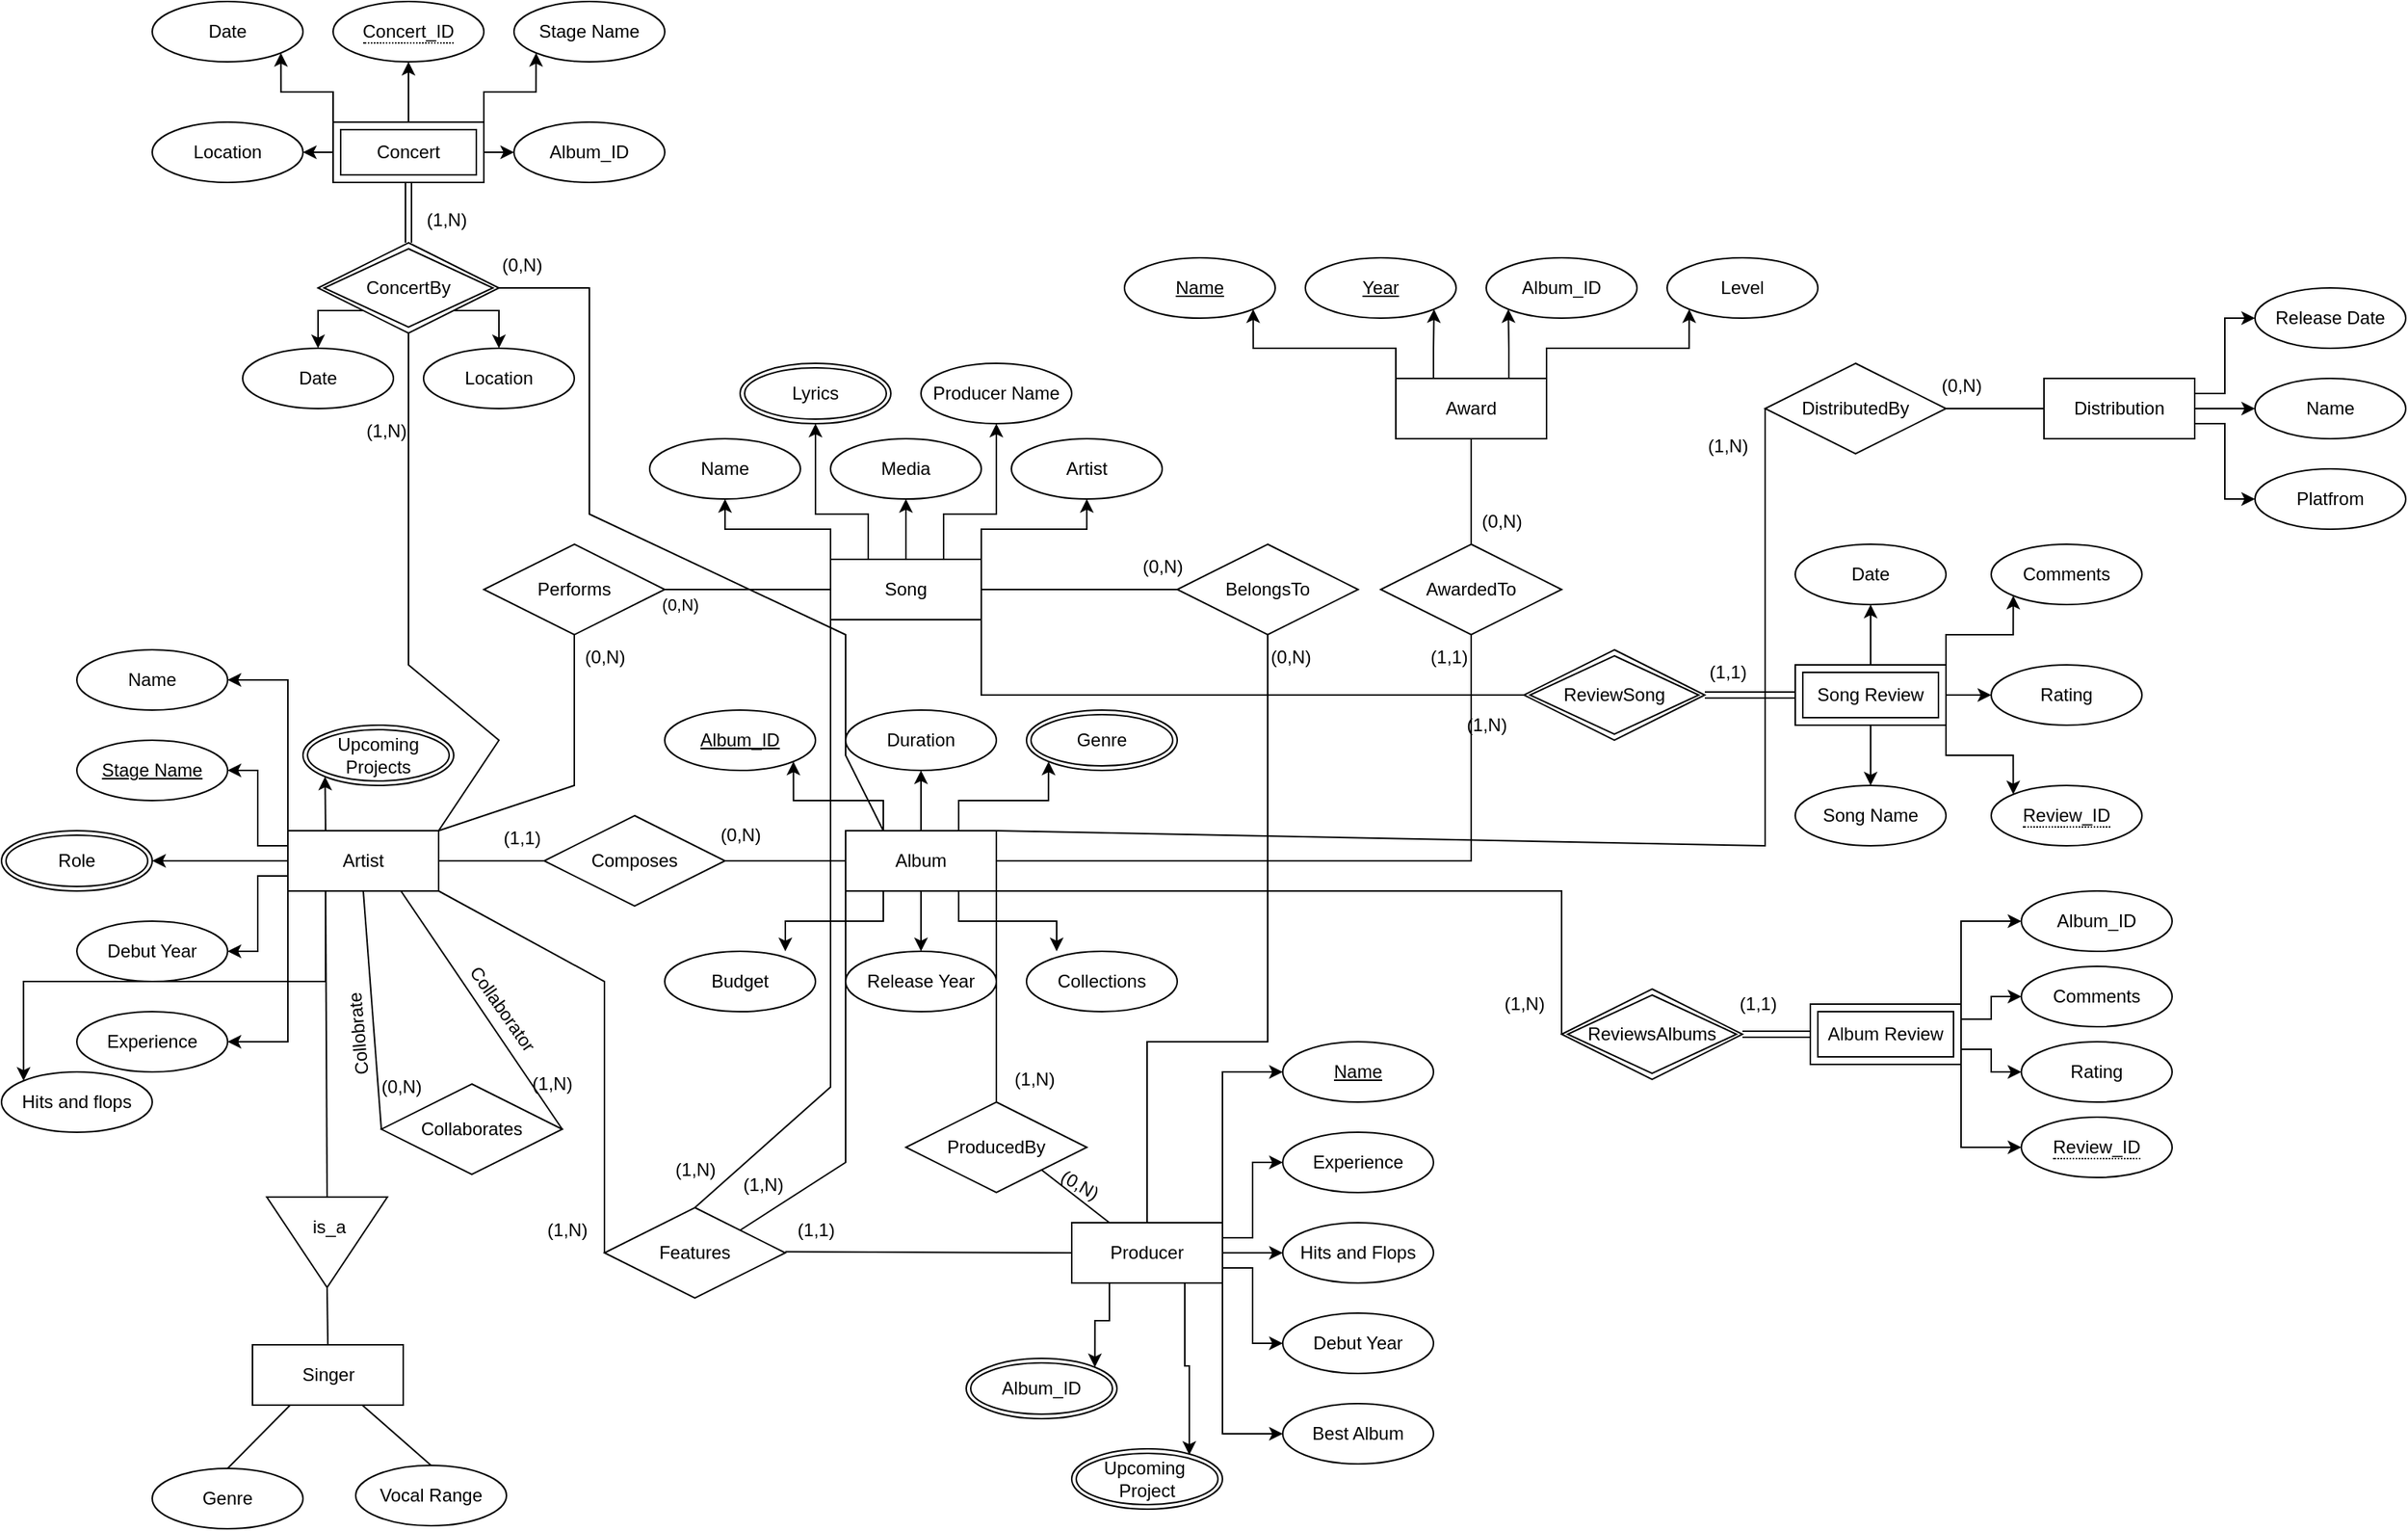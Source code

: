 <mxfile version="24.8.4">
  <diagram name="Page-1" id="gNKLgJ729ShWe-qxN5XY">
    <mxGraphModel dx="2449" dy="1086" grid="0" gridSize="10" guides="1" tooltips="1" connect="1" arrows="1" fold="1" page="0" pageScale="1" pageWidth="850" pageHeight="1100" math="0" shadow="0">
      <root>
        <mxCell id="0" />
        <mxCell id="1" parent="0" />
        <mxCell id="EXmQkmnTeIxn1TlSWP1r-30" value="" style="group" parent="1" vertex="1" connectable="0">
          <mxGeometry x="-320" y="500" width="372" height="348" as="geometry" />
        </mxCell>
        <mxCell id="EXmQkmnTeIxn1TlSWP1r-23" style="edgeStyle=orthogonalEdgeStyle;rounded=0;orthogonalLoop=1;jettySize=auto;html=1;exitX=0;exitY=0;exitDx=0;exitDy=0;entryX=1;entryY=0.5;entryDx=0;entryDy=0;" parent="EXmQkmnTeIxn1TlSWP1r-30" source="EXmQkmnTeIxn1TlSWP1r-2" target="EXmQkmnTeIxn1TlSWP1r-11" edge="1">
          <mxGeometry relative="1" as="geometry" />
        </mxCell>
        <mxCell id="EXmQkmnTeIxn1TlSWP1r-24" style="edgeStyle=orthogonalEdgeStyle;rounded=0;orthogonalLoop=1;jettySize=auto;html=1;exitX=0;exitY=0.25;exitDx=0;exitDy=0;entryX=1;entryY=0.5;entryDx=0;entryDy=0;" parent="EXmQkmnTeIxn1TlSWP1r-30" source="EXmQkmnTeIxn1TlSWP1r-2" target="EXmQkmnTeIxn1TlSWP1r-13" edge="1">
          <mxGeometry relative="1" as="geometry" />
        </mxCell>
        <mxCell id="EXmQkmnTeIxn1TlSWP1r-25" style="edgeStyle=orthogonalEdgeStyle;rounded=0;orthogonalLoop=1;jettySize=auto;html=1;exitX=0;exitY=1;exitDx=0;exitDy=0;entryX=1;entryY=0.5;entryDx=0;entryDy=0;" parent="EXmQkmnTeIxn1TlSWP1r-30" source="EXmQkmnTeIxn1TlSWP1r-2" target="EXmQkmnTeIxn1TlSWP1r-17" edge="1">
          <mxGeometry relative="1" as="geometry" />
        </mxCell>
        <mxCell id="EXmQkmnTeIxn1TlSWP1r-26" style="edgeStyle=orthogonalEdgeStyle;rounded=0;orthogonalLoop=1;jettySize=auto;html=1;exitX=0;exitY=0.75;exitDx=0;exitDy=0;entryX=1;entryY=0.5;entryDx=0;entryDy=0;" parent="EXmQkmnTeIxn1TlSWP1r-30" source="EXmQkmnTeIxn1TlSWP1r-2" target="EXmQkmnTeIxn1TlSWP1r-14" edge="1">
          <mxGeometry relative="1" as="geometry" />
        </mxCell>
        <mxCell id="EXmQkmnTeIxn1TlSWP1r-27" style="edgeStyle=orthogonalEdgeStyle;rounded=0;orthogonalLoop=1;jettySize=auto;html=1;exitX=0;exitY=0.5;exitDx=0;exitDy=0;entryX=1;entryY=0.5;entryDx=0;entryDy=0;" parent="EXmQkmnTeIxn1TlSWP1r-30" source="EXmQkmnTeIxn1TlSWP1r-2" target="EXmQkmnTeIxn1TlSWP1r-16" edge="1">
          <mxGeometry relative="1" as="geometry" />
        </mxCell>
        <mxCell id="EXmQkmnTeIxn1TlSWP1r-28" style="edgeStyle=orthogonalEdgeStyle;rounded=0;orthogonalLoop=1;jettySize=auto;html=1;exitX=0.25;exitY=0;exitDx=0;exitDy=0;entryX=0;entryY=1;entryDx=0;entryDy=0;" parent="EXmQkmnTeIxn1TlSWP1r-30" source="EXmQkmnTeIxn1TlSWP1r-2" target="EXmQkmnTeIxn1TlSWP1r-18" edge="1">
          <mxGeometry relative="1" as="geometry" />
        </mxCell>
        <mxCell id="EXmQkmnTeIxn1TlSWP1r-2" value="Artist" style="whiteSpace=wrap;html=1;align=center;" parent="EXmQkmnTeIxn1TlSWP1r-30" vertex="1">
          <mxGeometry x="190" y="120" width="100" height="40" as="geometry" />
        </mxCell>
        <mxCell id="EXmQkmnTeIxn1TlSWP1r-11" value="Name" style="ellipse;whiteSpace=wrap;html=1;align=center;" parent="EXmQkmnTeIxn1TlSWP1r-30" vertex="1">
          <mxGeometry x="50" width="100" height="40" as="geometry" />
        </mxCell>
        <mxCell id="EXmQkmnTeIxn1TlSWP1r-13" value="Stage Name" style="ellipse;whiteSpace=wrap;html=1;align=center;fontStyle=4;" parent="EXmQkmnTeIxn1TlSWP1r-30" vertex="1">
          <mxGeometry x="50" y="60" width="100" height="40" as="geometry" />
        </mxCell>
        <mxCell id="EXmQkmnTeIxn1TlSWP1r-14" value="Debut Year" style="ellipse;whiteSpace=wrap;html=1;align=center;" parent="EXmQkmnTeIxn1TlSWP1r-30" vertex="1">
          <mxGeometry x="50" y="180" width="100" height="40" as="geometry" />
        </mxCell>
        <mxCell id="EXmQkmnTeIxn1TlSWP1r-16" value="Role" style="ellipse;shape=doubleEllipse;margin=3;whiteSpace=wrap;html=1;align=center;" parent="EXmQkmnTeIxn1TlSWP1r-30" vertex="1">
          <mxGeometry y="120" width="100" height="40" as="geometry" />
        </mxCell>
        <mxCell id="EXmQkmnTeIxn1TlSWP1r-17" value="Experience" style="ellipse;whiteSpace=wrap;html=1;align=center;" parent="EXmQkmnTeIxn1TlSWP1r-30" vertex="1">
          <mxGeometry x="50" y="240" width="100" height="40" as="geometry" />
        </mxCell>
        <mxCell id="EXmQkmnTeIxn1TlSWP1r-18" value="Upcoming&lt;div&gt;Projects&lt;/div&gt;" style="ellipse;shape=doubleEllipse;margin=3;whiteSpace=wrap;html=1;align=center;" parent="EXmQkmnTeIxn1TlSWP1r-30" vertex="1">
          <mxGeometry x="200" y="50" width="100" height="40" as="geometry" />
        </mxCell>
        <mxCell id="EXmQkmnTeIxn1TlSWP1r-154" value="Collaborator" style="text;html=1;align=center;verticalAlign=middle;resizable=0;points=[];autosize=1;strokeColor=none;fillColor=none;rotation=55;" parent="EXmQkmnTeIxn1TlSWP1r-30" vertex="1">
          <mxGeometry x="287" y="223" width="90" height="30" as="geometry" />
        </mxCell>
        <mxCell id="EXmQkmnTeIxn1TlSWP1r-156" value="Collobrate" style="text;html=1;align=center;verticalAlign=middle;resizable=0;points=[];autosize=1;strokeColor=none;fillColor=none;rotation=-95;" parent="EXmQkmnTeIxn1TlSWP1r-30" vertex="1">
          <mxGeometry x="197" y="240" width="80" height="30" as="geometry" />
        </mxCell>
        <mxCell id="EXmQkmnTeIxn1TlSWP1r-198" value="(1,1)" style="text;html=1;align=center;verticalAlign=middle;resizable=0;points=[];autosize=1;strokeColor=none;fillColor=none;" parent="EXmQkmnTeIxn1TlSWP1r-30" vertex="1">
          <mxGeometry x="320" y="110" width="50" height="30" as="geometry" />
        </mxCell>
        <mxCell id="EXmQkmnTeIxn1TlSWP1r-217" value="(1,N)" style="text;html=1;align=center;verticalAlign=middle;resizable=0;points=[];autosize=1;strokeColor=none;fillColor=none;" parent="EXmQkmnTeIxn1TlSWP1r-30" vertex="1">
          <mxGeometry x="340" y="273" width="50" height="30" as="geometry" />
        </mxCell>
        <mxCell id="EXmQkmnTeIxn1TlSWP1r-219" value="(0,N)" style="text;html=1;align=center;verticalAlign=middle;resizable=0;points=[];autosize=1;strokeColor=none;fillColor=none;" parent="EXmQkmnTeIxn1TlSWP1r-30" vertex="1">
          <mxGeometry x="240" y="275" width="50" height="30" as="geometry" />
        </mxCell>
        <mxCell id="EXmQkmnTeIxn1TlSWP1r-148" value="Collaborates" style="shape=rhombus;perimeter=rhombusPerimeter;whiteSpace=wrap;html=1;align=center;" parent="EXmQkmnTeIxn1TlSWP1r-30" vertex="1">
          <mxGeometry x="252" y="288" width="120" height="60" as="geometry" />
        </mxCell>
        <mxCell id="EXmQkmnTeIxn1TlSWP1r-152" value="" style="endArrow=none;html=1;rounded=0;exitX=0.75;exitY=1;exitDx=0;exitDy=0;entryX=1;entryY=0.5;entryDx=0;entryDy=0;" parent="EXmQkmnTeIxn1TlSWP1r-30" source="EXmQkmnTeIxn1TlSWP1r-2" target="EXmQkmnTeIxn1TlSWP1r-148" edge="1">
          <mxGeometry relative="1" as="geometry">
            <mxPoint x="670" y="-40" as="sourcePoint" />
            <mxPoint x="830" y="-40" as="targetPoint" />
            <Array as="points" />
          </mxGeometry>
        </mxCell>
        <mxCell id="EXmQkmnTeIxn1TlSWP1r-153" value="" style="endArrow=none;html=1;rounded=0;exitX=0.5;exitY=1;exitDx=0;exitDy=0;entryX=0;entryY=0.5;entryDx=0;entryDy=0;" parent="EXmQkmnTeIxn1TlSWP1r-30" source="EXmQkmnTeIxn1TlSWP1r-2" target="EXmQkmnTeIxn1TlSWP1r-148" edge="1">
          <mxGeometry relative="1" as="geometry">
            <mxPoint x="670" y="-40" as="sourcePoint" />
            <mxPoint x="830" y="-40" as="targetPoint" />
          </mxGeometry>
        </mxCell>
        <mxCell id="EXmQkmnTeIxn1TlSWP1r-48" value="" style="group" parent="1" vertex="1" connectable="0">
          <mxGeometry x="320" y="760" width="310" height="310" as="geometry" />
        </mxCell>
        <mxCell id="EXmQkmnTeIxn1TlSWP1r-41" style="edgeStyle=orthogonalEdgeStyle;rounded=0;orthogonalLoop=1;jettySize=auto;html=1;exitX=1;exitY=0;exitDx=0;exitDy=0;entryX=0;entryY=0.5;entryDx=0;entryDy=0;" parent="EXmQkmnTeIxn1TlSWP1r-48" source="EXmQkmnTeIxn1TlSWP1r-6" target="EXmQkmnTeIxn1TlSWP1r-31" edge="1">
          <mxGeometry relative="1" as="geometry" />
        </mxCell>
        <mxCell id="EXmQkmnTeIxn1TlSWP1r-42" style="edgeStyle=orthogonalEdgeStyle;rounded=0;orthogonalLoop=1;jettySize=auto;html=1;exitX=1;exitY=0.25;exitDx=0;exitDy=0;entryX=0;entryY=0.5;entryDx=0;entryDy=0;" parent="EXmQkmnTeIxn1TlSWP1r-48" source="EXmQkmnTeIxn1TlSWP1r-6" target="EXmQkmnTeIxn1TlSWP1r-38" edge="1">
          <mxGeometry relative="1" as="geometry" />
        </mxCell>
        <mxCell id="EXmQkmnTeIxn1TlSWP1r-43" style="edgeStyle=orthogonalEdgeStyle;rounded=0;orthogonalLoop=1;jettySize=auto;html=1;exitX=1;exitY=0.5;exitDx=0;exitDy=0;entryX=0;entryY=0.5;entryDx=0;entryDy=0;" parent="EXmQkmnTeIxn1TlSWP1r-48" source="EXmQkmnTeIxn1TlSWP1r-6" target="EXmQkmnTeIxn1TlSWP1r-40" edge="1">
          <mxGeometry relative="1" as="geometry" />
        </mxCell>
        <mxCell id="EXmQkmnTeIxn1TlSWP1r-44" style="edgeStyle=orthogonalEdgeStyle;rounded=0;orthogonalLoop=1;jettySize=auto;html=1;exitX=1;exitY=0.75;exitDx=0;exitDy=0;entryX=0;entryY=0.5;entryDx=0;entryDy=0;" parent="EXmQkmnTeIxn1TlSWP1r-48" source="EXmQkmnTeIxn1TlSWP1r-6" target="EXmQkmnTeIxn1TlSWP1r-34" edge="1">
          <mxGeometry relative="1" as="geometry" />
        </mxCell>
        <mxCell id="EXmQkmnTeIxn1TlSWP1r-45" style="edgeStyle=orthogonalEdgeStyle;rounded=0;orthogonalLoop=1;jettySize=auto;html=1;exitX=1;exitY=1;exitDx=0;exitDy=0;entryX=0;entryY=0.5;entryDx=0;entryDy=0;" parent="EXmQkmnTeIxn1TlSWP1r-48" source="EXmQkmnTeIxn1TlSWP1r-6" target="EXmQkmnTeIxn1TlSWP1r-37" edge="1">
          <mxGeometry relative="1" as="geometry" />
        </mxCell>
        <mxCell id="EXmQkmnTeIxn1TlSWP1r-46" style="edgeStyle=orthogonalEdgeStyle;rounded=0;orthogonalLoop=1;jettySize=auto;html=1;exitX=0.25;exitY=1;exitDx=0;exitDy=0;entryX=1;entryY=0;entryDx=0;entryDy=0;" parent="EXmQkmnTeIxn1TlSWP1r-48" source="EXmQkmnTeIxn1TlSWP1r-6" target="EXmQkmnTeIxn1TlSWP1r-33" edge="1">
          <mxGeometry relative="1" as="geometry" />
        </mxCell>
        <mxCell id="EXmQkmnTeIxn1TlSWP1r-6" value="Producer" style="whiteSpace=wrap;html=1;align=center;" parent="EXmQkmnTeIxn1TlSWP1r-48" vertex="1">
          <mxGeometry x="70" y="120" width="100" height="40" as="geometry" />
        </mxCell>
        <mxCell id="EXmQkmnTeIxn1TlSWP1r-31" value="Name" style="ellipse;whiteSpace=wrap;html=1;align=center;fontStyle=4;" parent="EXmQkmnTeIxn1TlSWP1r-48" vertex="1">
          <mxGeometry x="210" width="100" height="40" as="geometry" />
        </mxCell>
        <mxCell id="EXmQkmnTeIxn1TlSWP1r-33" value="Album_ID" style="ellipse;shape=doubleEllipse;margin=3;whiteSpace=wrap;html=1;align=center;" parent="EXmQkmnTeIxn1TlSWP1r-48" vertex="1">
          <mxGeometry y="210" width="100" height="40" as="geometry" />
        </mxCell>
        <mxCell id="EXmQkmnTeIxn1TlSWP1r-34" value="Debut Year" style="ellipse;whiteSpace=wrap;html=1;align=center;" parent="EXmQkmnTeIxn1TlSWP1r-48" vertex="1">
          <mxGeometry x="210" y="180" width="100" height="40" as="geometry" />
        </mxCell>
        <mxCell id="EXmQkmnTeIxn1TlSWP1r-35" value="Upcoming&amp;nbsp;&lt;div&gt;Project&lt;/div&gt;" style="ellipse;shape=doubleEllipse;margin=3;whiteSpace=wrap;html=1;align=center;" parent="EXmQkmnTeIxn1TlSWP1r-48" vertex="1">
          <mxGeometry x="70" y="270" width="100" height="40" as="geometry" />
        </mxCell>
        <mxCell id="EXmQkmnTeIxn1TlSWP1r-37" value="Best Album" style="ellipse;whiteSpace=wrap;html=1;align=center;" parent="EXmQkmnTeIxn1TlSWP1r-48" vertex="1">
          <mxGeometry x="210" y="240" width="100" height="40" as="geometry" />
        </mxCell>
        <mxCell id="EXmQkmnTeIxn1TlSWP1r-38" value="Experience" style="ellipse;whiteSpace=wrap;html=1;align=center;" parent="EXmQkmnTeIxn1TlSWP1r-48" vertex="1">
          <mxGeometry x="210" y="60" width="100" height="40" as="geometry" />
        </mxCell>
        <mxCell id="EXmQkmnTeIxn1TlSWP1r-40" value="Hits and Flops" style="ellipse;whiteSpace=wrap;html=1;align=center;" parent="EXmQkmnTeIxn1TlSWP1r-48" vertex="1">
          <mxGeometry x="210" y="120" width="100" height="40" as="geometry" />
        </mxCell>
        <mxCell id="EXmQkmnTeIxn1TlSWP1r-47" style="edgeStyle=orthogonalEdgeStyle;rounded=0;orthogonalLoop=1;jettySize=auto;html=1;exitX=0.75;exitY=1;exitDx=0;exitDy=0;entryX=0.78;entryY=0.1;entryDx=0;entryDy=0;entryPerimeter=0;" parent="EXmQkmnTeIxn1TlSWP1r-48" source="EXmQkmnTeIxn1TlSWP1r-6" target="EXmQkmnTeIxn1TlSWP1r-35" edge="1">
          <mxGeometry relative="1" as="geometry" />
        </mxCell>
        <mxCell id="EXmQkmnTeIxn1TlSWP1r-144" value="ProducedBy" style="shape=rhombus;perimeter=rhombusPerimeter;whiteSpace=wrap;html=1;align=center;" parent="EXmQkmnTeIxn1TlSWP1r-48" vertex="1">
          <mxGeometry x="-40" y="40" width="120" height="60" as="geometry" />
        </mxCell>
        <mxCell id="EXmQkmnTeIxn1TlSWP1r-162" value="" style="endArrow=none;html=1;rounded=0;exitX=1;exitY=1;exitDx=0;exitDy=0;entryX=0.25;entryY=0;entryDx=0;entryDy=0;" parent="EXmQkmnTeIxn1TlSWP1r-48" source="EXmQkmnTeIxn1TlSWP1r-144" target="EXmQkmnTeIxn1TlSWP1r-6" edge="1">
          <mxGeometry relative="1" as="geometry">
            <mxPoint x="30" y="40" as="sourcePoint" />
            <mxPoint x="190" y="40" as="targetPoint" />
          </mxGeometry>
        </mxCell>
        <mxCell id="EXmQkmnTeIxn1TlSWP1r-202" value="(1,N)" style="text;html=1;align=center;verticalAlign=middle;resizable=0;points=[];autosize=1;strokeColor=none;fillColor=none;" parent="EXmQkmnTeIxn1TlSWP1r-48" vertex="1">
          <mxGeometry x="20" y="10" width="50" height="30" as="geometry" />
        </mxCell>
        <mxCell id="EXmQkmnTeIxn1TlSWP1r-203" value="(0,N)" style="text;html=1;align=center;verticalAlign=middle;resizable=0;points=[];autosize=1;strokeColor=none;fillColor=none;rotation=30;" parent="EXmQkmnTeIxn1TlSWP1r-48" vertex="1">
          <mxGeometry x="50" y="80" width="50" height="30" as="geometry" />
        </mxCell>
        <mxCell id="EXmQkmnTeIxn1TlSWP1r-62" value="" style="group" parent="1" vertex="1" connectable="0">
          <mxGeometry x="120" y="540" width="340" height="200" as="geometry" />
        </mxCell>
        <mxCell id="EXmQkmnTeIxn1TlSWP1r-56" style="edgeStyle=orthogonalEdgeStyle;rounded=0;orthogonalLoop=1;jettySize=auto;html=1;exitX=0.5;exitY=0;exitDx=0;exitDy=0;entryX=0.5;entryY=1;entryDx=0;entryDy=0;" parent="EXmQkmnTeIxn1TlSWP1r-62" source="EXmQkmnTeIxn1TlSWP1r-5" target="EXmQkmnTeIxn1TlSWP1r-50" edge="1">
          <mxGeometry relative="1" as="geometry" />
        </mxCell>
        <mxCell id="EXmQkmnTeIxn1TlSWP1r-57" style="edgeStyle=orthogonalEdgeStyle;rounded=0;orthogonalLoop=1;jettySize=auto;html=1;exitX=0.75;exitY=0;exitDx=0;exitDy=0;entryX=0;entryY=1;entryDx=0;entryDy=0;" parent="EXmQkmnTeIxn1TlSWP1r-62" source="EXmQkmnTeIxn1TlSWP1r-5" target="EXmQkmnTeIxn1TlSWP1r-52" edge="1">
          <mxGeometry relative="1" as="geometry" />
        </mxCell>
        <mxCell id="EXmQkmnTeIxn1TlSWP1r-58" style="edgeStyle=orthogonalEdgeStyle;rounded=0;orthogonalLoop=1;jettySize=auto;html=1;exitX=0.25;exitY=0;exitDx=0;exitDy=0;entryX=1;entryY=1;entryDx=0;entryDy=0;" parent="EXmQkmnTeIxn1TlSWP1r-62" source="EXmQkmnTeIxn1TlSWP1r-5" target="EXmQkmnTeIxn1TlSWP1r-49" edge="1">
          <mxGeometry relative="1" as="geometry" />
        </mxCell>
        <mxCell id="EXmQkmnTeIxn1TlSWP1r-60" style="edgeStyle=orthogonalEdgeStyle;rounded=0;orthogonalLoop=1;jettySize=auto;html=1;exitX=0.5;exitY=1;exitDx=0;exitDy=0;entryX=0.5;entryY=0;entryDx=0;entryDy=0;" parent="EXmQkmnTeIxn1TlSWP1r-62" source="EXmQkmnTeIxn1TlSWP1r-5" target="EXmQkmnTeIxn1TlSWP1r-51" edge="1">
          <mxGeometry relative="1" as="geometry" />
        </mxCell>
        <mxCell id="EXmQkmnTeIxn1TlSWP1r-5" value="Album" style="whiteSpace=wrap;html=1;align=center;" parent="EXmQkmnTeIxn1TlSWP1r-62" vertex="1">
          <mxGeometry x="120" y="80" width="100" height="40" as="geometry" />
        </mxCell>
        <mxCell id="EXmQkmnTeIxn1TlSWP1r-49" value="Album_ID" style="ellipse;whiteSpace=wrap;html=1;align=center;fontStyle=4;" parent="EXmQkmnTeIxn1TlSWP1r-62" vertex="1">
          <mxGeometry width="100" height="40" as="geometry" />
        </mxCell>
        <mxCell id="EXmQkmnTeIxn1TlSWP1r-50" value="Duration" style="ellipse;whiteSpace=wrap;html=1;align=center;" parent="EXmQkmnTeIxn1TlSWP1r-62" vertex="1">
          <mxGeometry x="120" width="100" height="40" as="geometry" />
        </mxCell>
        <mxCell id="EXmQkmnTeIxn1TlSWP1r-51" value="Release Year" style="ellipse;whiteSpace=wrap;html=1;align=center;" parent="EXmQkmnTeIxn1TlSWP1r-62" vertex="1">
          <mxGeometry x="120" y="160" width="100" height="40" as="geometry" />
        </mxCell>
        <mxCell id="EXmQkmnTeIxn1TlSWP1r-52" value="Genre" style="ellipse;shape=doubleEllipse;margin=3;whiteSpace=wrap;html=1;align=center;" parent="EXmQkmnTeIxn1TlSWP1r-62" vertex="1">
          <mxGeometry x="240" width="100" height="40" as="geometry" />
        </mxCell>
        <mxCell id="EXmQkmnTeIxn1TlSWP1r-53" value="Budget" style="ellipse;whiteSpace=wrap;html=1;align=center;" parent="EXmQkmnTeIxn1TlSWP1r-62" vertex="1">
          <mxGeometry y="160" width="100" height="40" as="geometry" />
        </mxCell>
        <mxCell id="EXmQkmnTeIxn1TlSWP1r-54" value="Collections" style="ellipse;whiteSpace=wrap;html=1;align=center;" parent="EXmQkmnTeIxn1TlSWP1r-62" vertex="1">
          <mxGeometry x="240" y="160" width="100" height="40" as="geometry" />
        </mxCell>
        <mxCell id="EXmQkmnTeIxn1TlSWP1r-59" style="edgeStyle=orthogonalEdgeStyle;rounded=0;orthogonalLoop=1;jettySize=auto;html=1;exitX=0.25;exitY=1;exitDx=0;exitDy=0;entryX=0.8;entryY=0;entryDx=0;entryDy=0;entryPerimeter=0;" parent="EXmQkmnTeIxn1TlSWP1r-62" source="EXmQkmnTeIxn1TlSWP1r-5" target="EXmQkmnTeIxn1TlSWP1r-53" edge="1">
          <mxGeometry relative="1" as="geometry" />
        </mxCell>
        <mxCell id="EXmQkmnTeIxn1TlSWP1r-61" style="edgeStyle=orthogonalEdgeStyle;rounded=0;orthogonalLoop=1;jettySize=auto;html=1;exitX=0.75;exitY=1;exitDx=0;exitDy=0;entryX=0.2;entryY=0;entryDx=0;entryDy=0;entryPerimeter=0;" parent="EXmQkmnTeIxn1TlSWP1r-62" source="EXmQkmnTeIxn1TlSWP1r-5" target="EXmQkmnTeIxn1TlSWP1r-54" edge="1">
          <mxGeometry relative="1" as="geometry" />
        </mxCell>
        <mxCell id="EXmQkmnTeIxn1TlSWP1r-75" value="" style="group" parent="1" vertex="1" connectable="0">
          <mxGeometry x="110" y="310" width="365" height="170" as="geometry" />
        </mxCell>
        <mxCell id="EXmQkmnTeIxn1TlSWP1r-70" style="edgeStyle=orthogonalEdgeStyle;rounded=0;orthogonalLoop=1;jettySize=auto;html=1;exitX=0;exitY=0;exitDx=0;exitDy=0;entryX=0.5;entryY=1;entryDx=0;entryDy=0;" parent="EXmQkmnTeIxn1TlSWP1r-75" source="EXmQkmnTeIxn1TlSWP1r-1" target="EXmQkmnTeIxn1TlSWP1r-63" edge="1">
          <mxGeometry relative="1" as="geometry" />
        </mxCell>
        <mxCell id="EXmQkmnTeIxn1TlSWP1r-71" style="edgeStyle=orthogonalEdgeStyle;rounded=0;orthogonalLoop=1;jettySize=auto;html=1;exitX=0.5;exitY=0;exitDx=0;exitDy=0;entryX=0.5;entryY=1;entryDx=0;entryDy=0;" parent="EXmQkmnTeIxn1TlSWP1r-75" source="EXmQkmnTeIxn1TlSWP1r-1" target="EXmQkmnTeIxn1TlSWP1r-67" edge="1">
          <mxGeometry relative="1" as="geometry" />
        </mxCell>
        <mxCell id="EXmQkmnTeIxn1TlSWP1r-72" style="edgeStyle=orthogonalEdgeStyle;rounded=0;orthogonalLoop=1;jettySize=auto;html=1;exitX=1;exitY=0;exitDx=0;exitDy=0;entryX=0.5;entryY=1;entryDx=0;entryDy=0;" parent="EXmQkmnTeIxn1TlSWP1r-75" source="EXmQkmnTeIxn1TlSWP1r-1" target="EXmQkmnTeIxn1TlSWP1r-64" edge="1">
          <mxGeometry relative="1" as="geometry" />
        </mxCell>
        <mxCell id="EXmQkmnTeIxn1TlSWP1r-73" style="edgeStyle=orthogonalEdgeStyle;rounded=0;orthogonalLoop=1;jettySize=auto;html=1;exitX=0.75;exitY=0;exitDx=0;exitDy=0;entryX=0.5;entryY=1;entryDx=0;entryDy=0;" parent="EXmQkmnTeIxn1TlSWP1r-75" source="EXmQkmnTeIxn1TlSWP1r-1" target="EXmQkmnTeIxn1TlSWP1r-66" edge="1">
          <mxGeometry relative="1" as="geometry">
            <Array as="points">
              <mxPoint x="195" y="100" />
              <mxPoint x="230" y="100" />
            </Array>
          </mxGeometry>
        </mxCell>
        <mxCell id="EXmQkmnTeIxn1TlSWP1r-74" style="edgeStyle=orthogonalEdgeStyle;rounded=0;orthogonalLoop=1;jettySize=auto;html=1;exitX=0.25;exitY=0;exitDx=0;exitDy=0;entryX=0.5;entryY=1;entryDx=0;entryDy=0;" parent="EXmQkmnTeIxn1TlSWP1r-75" source="EXmQkmnTeIxn1TlSWP1r-1" target="EXmQkmnTeIxn1TlSWP1r-65" edge="1">
          <mxGeometry relative="1" as="geometry">
            <Array as="points">
              <mxPoint x="145" y="100" />
              <mxPoint x="110" y="100" />
            </Array>
          </mxGeometry>
        </mxCell>
        <mxCell id="EXmQkmnTeIxn1TlSWP1r-1" value="Song" style="whiteSpace=wrap;html=1;align=center;" parent="EXmQkmnTeIxn1TlSWP1r-75" vertex="1">
          <mxGeometry x="120" y="130" width="100" height="40" as="geometry" />
        </mxCell>
        <mxCell id="EXmQkmnTeIxn1TlSWP1r-63" value="Name" style="ellipse;whiteSpace=wrap;html=1;align=center;" parent="EXmQkmnTeIxn1TlSWP1r-75" vertex="1">
          <mxGeometry y="50" width="100" height="40" as="geometry" />
        </mxCell>
        <mxCell id="EXmQkmnTeIxn1TlSWP1r-64" value="Artist" style="ellipse;whiteSpace=wrap;html=1;align=center;" parent="EXmQkmnTeIxn1TlSWP1r-75" vertex="1">
          <mxGeometry x="240" y="50" width="100" height="40" as="geometry" />
        </mxCell>
        <mxCell id="EXmQkmnTeIxn1TlSWP1r-65" value="Lyrics" style="ellipse;shape=doubleEllipse;margin=3;whiteSpace=wrap;html=1;align=center;" parent="EXmQkmnTeIxn1TlSWP1r-75" vertex="1">
          <mxGeometry x="60" width="100" height="40" as="geometry" />
        </mxCell>
        <mxCell id="EXmQkmnTeIxn1TlSWP1r-66" value="Producer Name" style="ellipse;whiteSpace=wrap;html=1;align=center;" parent="EXmQkmnTeIxn1TlSWP1r-75" vertex="1">
          <mxGeometry x="180" width="100" height="40" as="geometry" />
        </mxCell>
        <mxCell id="EXmQkmnTeIxn1TlSWP1r-67" value="Media" style="ellipse;whiteSpace=wrap;html=1;align=center;" parent="EXmQkmnTeIxn1TlSWP1r-75" vertex="1">
          <mxGeometry x="120" y="50" width="100" height="40" as="geometry" />
        </mxCell>
        <mxCell id="EXmQkmnTeIxn1TlSWP1r-200" value="(0,N)" style="text;html=1;align=center;verticalAlign=middle;resizable=0;points=[];autosize=1;strokeColor=none;fillColor=none;" parent="EXmQkmnTeIxn1TlSWP1r-75" vertex="1">
          <mxGeometry x="315" y="120" width="50" height="30" as="geometry" />
        </mxCell>
        <mxCell id="EXmQkmnTeIxn1TlSWP1r-83" value="" style="group" parent="1" vertex="1" connectable="0">
          <mxGeometry x="1035" y="260" width="240" height="160" as="geometry" />
        </mxCell>
        <mxCell id="EXmQkmnTeIxn1TlSWP1r-80" style="edgeStyle=orthogonalEdgeStyle;rounded=0;orthogonalLoop=1;jettySize=auto;html=1;exitX=1;exitY=0.25;exitDx=0;exitDy=0;entryX=0;entryY=0.5;entryDx=0;entryDy=0;" parent="EXmQkmnTeIxn1TlSWP1r-83" source="EXmQkmnTeIxn1TlSWP1r-9" target="EXmQkmnTeIxn1TlSWP1r-79" edge="1">
          <mxGeometry relative="1" as="geometry" />
        </mxCell>
        <mxCell id="EXmQkmnTeIxn1TlSWP1r-81" style="edgeStyle=orthogonalEdgeStyle;rounded=0;orthogonalLoop=1;jettySize=auto;html=1;exitX=1;exitY=0.75;exitDx=0;exitDy=0;entryX=0;entryY=0.5;entryDx=0;entryDy=0;" parent="EXmQkmnTeIxn1TlSWP1r-83" source="EXmQkmnTeIxn1TlSWP1r-9" target="EXmQkmnTeIxn1TlSWP1r-77" edge="1">
          <mxGeometry relative="1" as="geometry" />
        </mxCell>
        <mxCell id="EXmQkmnTeIxn1TlSWP1r-82" style="edgeStyle=orthogonalEdgeStyle;rounded=0;orthogonalLoop=1;jettySize=auto;html=1;exitX=1;exitY=0.5;exitDx=0;exitDy=0;entryX=0;entryY=0.5;entryDx=0;entryDy=0;" parent="EXmQkmnTeIxn1TlSWP1r-83" source="EXmQkmnTeIxn1TlSWP1r-9" target="EXmQkmnTeIxn1TlSWP1r-76" edge="1">
          <mxGeometry relative="1" as="geometry" />
        </mxCell>
        <mxCell id="EXmQkmnTeIxn1TlSWP1r-9" value="Distribution" style="whiteSpace=wrap;html=1;align=center;" parent="EXmQkmnTeIxn1TlSWP1r-83" vertex="1">
          <mxGeometry y="60" width="100" height="40" as="geometry" />
        </mxCell>
        <mxCell id="EXmQkmnTeIxn1TlSWP1r-76" value="Name" style="ellipse;whiteSpace=wrap;html=1;align=center;" parent="EXmQkmnTeIxn1TlSWP1r-83" vertex="1">
          <mxGeometry x="140" y="60" width="100" height="40" as="geometry" />
        </mxCell>
        <mxCell id="EXmQkmnTeIxn1TlSWP1r-77" value="Platfrom" style="ellipse;whiteSpace=wrap;html=1;align=center;" parent="EXmQkmnTeIxn1TlSWP1r-83" vertex="1">
          <mxGeometry x="140" y="120" width="100" height="40" as="geometry" />
        </mxCell>
        <mxCell id="EXmQkmnTeIxn1TlSWP1r-79" value="Release Date" style="ellipse;whiteSpace=wrap;html=1;align=center;" parent="EXmQkmnTeIxn1TlSWP1r-83" vertex="1">
          <mxGeometry x="140" width="100" height="40" as="geometry" />
        </mxCell>
        <mxCell id="EXmQkmnTeIxn1TlSWP1r-94" value="" style="group" parent="1" vertex="1" connectable="0">
          <mxGeometry x="425" y="240" width="460" height="140" as="geometry" />
        </mxCell>
        <mxCell id="EXmQkmnTeIxn1TlSWP1r-90" style="edgeStyle=orthogonalEdgeStyle;rounded=0;orthogonalLoop=1;jettySize=auto;html=1;exitX=0;exitY=0;exitDx=0;exitDy=0;entryX=1;entryY=1;entryDx=0;entryDy=0;" parent="EXmQkmnTeIxn1TlSWP1r-94" source="EXmQkmnTeIxn1TlSWP1r-7" target="EXmQkmnTeIxn1TlSWP1r-88" edge="1">
          <mxGeometry relative="1" as="geometry" />
        </mxCell>
        <mxCell id="EXmQkmnTeIxn1TlSWP1r-91" style="edgeStyle=orthogonalEdgeStyle;rounded=0;orthogonalLoop=1;jettySize=auto;html=1;exitX=0.25;exitY=0;exitDx=0;exitDy=0;entryX=1;entryY=1;entryDx=0;entryDy=0;" parent="EXmQkmnTeIxn1TlSWP1r-94" source="EXmQkmnTeIxn1TlSWP1r-7" target="EXmQkmnTeIxn1TlSWP1r-89" edge="1">
          <mxGeometry relative="1" as="geometry" />
        </mxCell>
        <mxCell id="EXmQkmnTeIxn1TlSWP1r-92" style="edgeStyle=orthogonalEdgeStyle;rounded=0;orthogonalLoop=1;jettySize=auto;html=1;exitX=0.75;exitY=0;exitDx=0;exitDy=0;entryX=0;entryY=1;entryDx=0;entryDy=0;" parent="EXmQkmnTeIxn1TlSWP1r-94" source="EXmQkmnTeIxn1TlSWP1r-7" target="EXmQkmnTeIxn1TlSWP1r-87" edge="1">
          <mxGeometry relative="1" as="geometry" />
        </mxCell>
        <mxCell id="EXmQkmnTeIxn1TlSWP1r-93" style="edgeStyle=orthogonalEdgeStyle;rounded=0;orthogonalLoop=1;jettySize=auto;html=1;exitX=1;exitY=0;exitDx=0;exitDy=0;entryX=0;entryY=1;entryDx=0;entryDy=0;" parent="EXmQkmnTeIxn1TlSWP1r-94" source="EXmQkmnTeIxn1TlSWP1r-7" target="EXmQkmnTeIxn1TlSWP1r-85" edge="1">
          <mxGeometry relative="1" as="geometry" />
        </mxCell>
        <mxCell id="EXmQkmnTeIxn1TlSWP1r-7" value="Award" style="whiteSpace=wrap;html=1;align=center;" parent="EXmQkmnTeIxn1TlSWP1r-94" vertex="1">
          <mxGeometry x="180" y="80" width="100" height="40" as="geometry" />
        </mxCell>
        <mxCell id="EXmQkmnTeIxn1TlSWP1r-85" value="Level" style="ellipse;whiteSpace=wrap;html=1;align=center;" parent="EXmQkmnTeIxn1TlSWP1r-94" vertex="1">
          <mxGeometry x="360" width="100" height="40" as="geometry" />
        </mxCell>
        <mxCell id="EXmQkmnTeIxn1TlSWP1r-87" value="Album_ID" style="ellipse;whiteSpace=wrap;html=1;align=center;" parent="EXmQkmnTeIxn1TlSWP1r-94" vertex="1">
          <mxGeometry x="240" width="100" height="40" as="geometry" />
        </mxCell>
        <mxCell id="EXmQkmnTeIxn1TlSWP1r-88" value="Name" style="ellipse;whiteSpace=wrap;html=1;align=center;fontStyle=4;" parent="EXmQkmnTeIxn1TlSWP1r-94" vertex="1">
          <mxGeometry width="100" height="40" as="geometry" />
        </mxCell>
        <mxCell id="EXmQkmnTeIxn1TlSWP1r-89" value="Year" style="ellipse;whiteSpace=wrap;html=1;align=center;fontStyle=4;" parent="EXmQkmnTeIxn1TlSWP1r-94" vertex="1">
          <mxGeometry x="120" width="100" height="40" as="geometry" />
        </mxCell>
        <mxCell id="EXmQkmnTeIxn1TlSWP1r-204" value="(1,N)" style="text;html=1;align=center;verticalAlign=middle;resizable=0;points=[];autosize=1;strokeColor=none;fillColor=none;" parent="EXmQkmnTeIxn1TlSWP1r-94" vertex="1">
          <mxGeometry x="375" y="110" width="50" height="30" as="geometry" />
        </mxCell>
        <mxCell id="EXmQkmnTeIxn1TlSWP1r-104" value="" style="group" parent="1" vertex="1" connectable="0">
          <mxGeometry x="880" y="660" width="240" height="190" as="geometry" />
        </mxCell>
        <mxCell id="EXmQkmnTeIxn1TlSWP1r-100" style="edgeStyle=orthogonalEdgeStyle;rounded=0;orthogonalLoop=1;jettySize=auto;html=1;exitX=1;exitY=0;exitDx=0;exitDy=0;entryX=0;entryY=0.5;entryDx=0;entryDy=0;" parent="EXmQkmnTeIxn1TlSWP1r-104" source="EXmQkmnTeIxn1TlSWP1r-10" target="EXmQkmnTeIxn1TlSWP1r-99" edge="1">
          <mxGeometry relative="1" as="geometry">
            <mxPoint x="120" y="25" as="targetPoint" />
          </mxGeometry>
        </mxCell>
        <mxCell id="EXmQkmnTeIxn1TlSWP1r-101" style="edgeStyle=orthogonalEdgeStyle;rounded=0;orthogonalLoop=1;jettySize=auto;html=1;exitX=1;exitY=0.25;exitDx=0;exitDy=0;entryX=0;entryY=0.5;entryDx=0;entryDy=0;" parent="EXmQkmnTeIxn1TlSWP1r-104" source="EXmQkmnTeIxn1TlSWP1r-10" target="EXmQkmnTeIxn1TlSWP1r-98" edge="1">
          <mxGeometry relative="1" as="geometry" />
        </mxCell>
        <mxCell id="EXmQkmnTeIxn1TlSWP1r-102" style="edgeStyle=orthogonalEdgeStyle;rounded=0;orthogonalLoop=1;jettySize=auto;html=1;exitX=1;exitY=0.75;exitDx=0;exitDy=0;entryX=0;entryY=0.5;entryDx=0;entryDy=0;" parent="EXmQkmnTeIxn1TlSWP1r-104" source="EXmQkmnTeIxn1TlSWP1r-10" target="EXmQkmnTeIxn1TlSWP1r-96" edge="1">
          <mxGeometry relative="1" as="geometry" />
        </mxCell>
        <mxCell id="EXmQkmnTeIxn1TlSWP1r-103" style="edgeStyle=orthogonalEdgeStyle;rounded=0;orthogonalLoop=1;jettySize=auto;html=1;exitX=1;exitY=1;exitDx=0;exitDy=0;entryX=0;entryY=0.5;entryDx=0;entryDy=0;" parent="EXmQkmnTeIxn1TlSWP1r-104" source="EXmQkmnTeIxn1TlSWP1r-10" target="EXmQkmnTeIxn1TlSWP1r-97" edge="1">
          <mxGeometry relative="1" as="geometry" />
        </mxCell>
        <mxCell id="EXmQkmnTeIxn1TlSWP1r-10" value="Album Review" style="shape=ext;margin=3;double=1;whiteSpace=wrap;html=1;align=center;" parent="EXmQkmnTeIxn1TlSWP1r-104" vertex="1">
          <mxGeometry y="75" width="100" height="40" as="geometry" />
        </mxCell>
        <mxCell id="EXmQkmnTeIxn1TlSWP1r-96" value="Rating" style="ellipse;whiteSpace=wrap;html=1;align=center;" parent="EXmQkmnTeIxn1TlSWP1r-104" vertex="1">
          <mxGeometry x="140" y="100" width="100" height="40" as="geometry" />
        </mxCell>
        <mxCell id="EXmQkmnTeIxn1TlSWP1r-97" value="&lt;span style=&quot;border-bottom: 1px dotted&quot;&gt;Review_ID&lt;/span&gt;" style="ellipse;whiteSpace=wrap;html=1;align=center;" parent="EXmQkmnTeIxn1TlSWP1r-104" vertex="1">
          <mxGeometry x="140" y="150" width="100" height="40" as="geometry" />
        </mxCell>
        <mxCell id="EXmQkmnTeIxn1TlSWP1r-98" value="Comments" style="ellipse;whiteSpace=wrap;html=1;align=center;" parent="EXmQkmnTeIxn1TlSWP1r-104" vertex="1">
          <mxGeometry x="140" y="50" width="100" height="40" as="geometry" />
        </mxCell>
        <mxCell id="EXmQkmnTeIxn1TlSWP1r-99" value="Album_ID" style="ellipse;whiteSpace=wrap;html=1;align=center;" parent="EXmQkmnTeIxn1TlSWP1r-104" vertex="1">
          <mxGeometry x="140" width="100" height="40" as="geometry" />
        </mxCell>
        <mxCell id="EXmQkmnTeIxn1TlSWP1r-116" value="" style="group" parent="1" vertex="1" connectable="0">
          <mxGeometry x="870" y="430" width="230" height="200" as="geometry" />
        </mxCell>
        <mxCell id="EXmQkmnTeIxn1TlSWP1r-111" style="edgeStyle=orthogonalEdgeStyle;rounded=0;orthogonalLoop=1;jettySize=auto;html=1;exitX=0.5;exitY=0;exitDx=0;exitDy=0;entryX=0.5;entryY=1;entryDx=0;entryDy=0;" parent="EXmQkmnTeIxn1TlSWP1r-116" source="EXmQkmnTeIxn1TlSWP1r-8" target="EXmQkmnTeIxn1TlSWP1r-105" edge="1">
          <mxGeometry relative="1" as="geometry" />
        </mxCell>
        <mxCell id="EXmQkmnTeIxn1TlSWP1r-112" style="edgeStyle=orthogonalEdgeStyle;rounded=0;orthogonalLoop=1;jettySize=auto;html=1;exitX=1;exitY=0;exitDx=0;exitDy=0;entryX=0;entryY=1;entryDx=0;entryDy=0;" parent="EXmQkmnTeIxn1TlSWP1r-116" source="EXmQkmnTeIxn1TlSWP1r-8" target="EXmQkmnTeIxn1TlSWP1r-109" edge="1">
          <mxGeometry relative="1" as="geometry" />
        </mxCell>
        <mxCell id="EXmQkmnTeIxn1TlSWP1r-113" style="edgeStyle=orthogonalEdgeStyle;rounded=0;orthogonalLoop=1;jettySize=auto;html=1;exitX=1;exitY=0.5;exitDx=0;exitDy=0;entryX=0;entryY=0.5;entryDx=0;entryDy=0;" parent="EXmQkmnTeIxn1TlSWP1r-116" source="EXmQkmnTeIxn1TlSWP1r-8" target="EXmQkmnTeIxn1TlSWP1r-108" edge="1">
          <mxGeometry relative="1" as="geometry" />
        </mxCell>
        <mxCell id="EXmQkmnTeIxn1TlSWP1r-114" style="edgeStyle=orthogonalEdgeStyle;rounded=0;orthogonalLoop=1;jettySize=auto;html=1;exitX=1;exitY=1;exitDx=0;exitDy=0;entryX=0;entryY=0;entryDx=0;entryDy=0;" parent="EXmQkmnTeIxn1TlSWP1r-116" source="EXmQkmnTeIxn1TlSWP1r-8" target="EXmQkmnTeIxn1TlSWP1r-107" edge="1">
          <mxGeometry relative="1" as="geometry" />
        </mxCell>
        <mxCell id="EXmQkmnTeIxn1TlSWP1r-115" style="edgeStyle=orthogonalEdgeStyle;rounded=0;orthogonalLoop=1;jettySize=auto;html=1;exitX=0.5;exitY=1;exitDx=0;exitDy=0;entryX=0.5;entryY=0;entryDx=0;entryDy=0;" parent="EXmQkmnTeIxn1TlSWP1r-116" source="EXmQkmnTeIxn1TlSWP1r-8" target="EXmQkmnTeIxn1TlSWP1r-110" edge="1">
          <mxGeometry relative="1" as="geometry" />
        </mxCell>
        <mxCell id="EXmQkmnTeIxn1TlSWP1r-8" value="Song Review" style="shape=ext;margin=3;double=1;whiteSpace=wrap;html=1;align=center;" parent="EXmQkmnTeIxn1TlSWP1r-116" vertex="1">
          <mxGeometry y="80" width="100" height="40" as="geometry" />
        </mxCell>
        <mxCell id="EXmQkmnTeIxn1TlSWP1r-105" value="Date" style="ellipse;whiteSpace=wrap;html=1;align=center;" parent="EXmQkmnTeIxn1TlSWP1r-116" vertex="1">
          <mxGeometry width="100" height="40" as="geometry" />
        </mxCell>
        <mxCell id="EXmQkmnTeIxn1TlSWP1r-107" value="&lt;span style=&quot;border-bottom: 1px dotted&quot;&gt;Review_ID&lt;/span&gt;" style="ellipse;whiteSpace=wrap;html=1;align=center;" parent="EXmQkmnTeIxn1TlSWP1r-116" vertex="1">
          <mxGeometry x="130" y="160" width="100" height="40" as="geometry" />
        </mxCell>
        <mxCell id="EXmQkmnTeIxn1TlSWP1r-108" value="Rating" style="ellipse;whiteSpace=wrap;html=1;align=center;" parent="EXmQkmnTeIxn1TlSWP1r-116" vertex="1">
          <mxGeometry x="130" y="80" width="100" height="40" as="geometry" />
        </mxCell>
        <mxCell id="EXmQkmnTeIxn1TlSWP1r-109" value="Comments" style="ellipse;whiteSpace=wrap;html=1;align=center;" parent="EXmQkmnTeIxn1TlSWP1r-116" vertex="1">
          <mxGeometry x="130" width="100" height="40" as="geometry" />
        </mxCell>
        <mxCell id="EXmQkmnTeIxn1TlSWP1r-110" value="Song Name" style="ellipse;whiteSpace=wrap;html=1;align=center;" parent="EXmQkmnTeIxn1TlSWP1r-116" vertex="1">
          <mxGeometry y="160" width="100" height="40" as="geometry" />
        </mxCell>
        <mxCell id="EXmQkmnTeIxn1TlSWP1r-129" value="" style="group" parent="1" vertex="1" connectable="0">
          <mxGeometry x="-220" y="70" width="340" height="120" as="geometry" />
        </mxCell>
        <mxCell id="EXmQkmnTeIxn1TlSWP1r-122" style="edgeStyle=orthogonalEdgeStyle;rounded=0;orthogonalLoop=1;jettySize=auto;html=1;exitX=0;exitY=0;exitDx=0;exitDy=0;entryX=1;entryY=1;entryDx=0;entryDy=0;" parent="EXmQkmnTeIxn1TlSWP1r-129" source="EXmQkmnTeIxn1TlSWP1r-4" target="EXmQkmnTeIxn1TlSWP1r-118" edge="1">
          <mxGeometry relative="1" as="geometry" />
        </mxCell>
        <mxCell id="EXmQkmnTeIxn1TlSWP1r-123" style="edgeStyle=orthogonalEdgeStyle;rounded=0;orthogonalLoop=1;jettySize=auto;html=1;exitX=0.5;exitY=0;exitDx=0;exitDy=0;entryX=0.5;entryY=1;entryDx=0;entryDy=0;" parent="EXmQkmnTeIxn1TlSWP1r-129" source="EXmQkmnTeIxn1TlSWP1r-4" target="EXmQkmnTeIxn1TlSWP1r-117" edge="1">
          <mxGeometry relative="1" as="geometry" />
        </mxCell>
        <mxCell id="EXmQkmnTeIxn1TlSWP1r-125" style="edgeStyle=orthogonalEdgeStyle;rounded=0;orthogonalLoop=1;jettySize=auto;html=1;exitX=1;exitY=0;exitDx=0;exitDy=0;entryX=0;entryY=1;entryDx=0;entryDy=0;" parent="EXmQkmnTeIxn1TlSWP1r-129" source="EXmQkmnTeIxn1TlSWP1r-4" target="EXmQkmnTeIxn1TlSWP1r-120" edge="1">
          <mxGeometry relative="1" as="geometry">
            <mxPoint x="260" y="40" as="targetPoint" />
          </mxGeometry>
        </mxCell>
        <mxCell id="EXmQkmnTeIxn1TlSWP1r-126" style="edgeStyle=orthogonalEdgeStyle;rounded=0;orthogonalLoop=1;jettySize=auto;html=1;exitX=1;exitY=0.5;exitDx=0;exitDy=0;entryX=0;entryY=0.5;entryDx=0;entryDy=0;" parent="EXmQkmnTeIxn1TlSWP1r-129" source="EXmQkmnTeIxn1TlSWP1r-4" target="EXmQkmnTeIxn1TlSWP1r-121" edge="1">
          <mxGeometry relative="1" as="geometry" />
        </mxCell>
        <mxCell id="EXmQkmnTeIxn1TlSWP1r-128" style="edgeStyle=orthogonalEdgeStyle;rounded=0;orthogonalLoop=1;jettySize=auto;html=1;exitX=0;exitY=0.5;exitDx=0;exitDy=0;entryX=1;entryY=0.5;entryDx=0;entryDy=0;" parent="EXmQkmnTeIxn1TlSWP1r-129" source="EXmQkmnTeIxn1TlSWP1r-4" target="EXmQkmnTeIxn1TlSWP1r-119" edge="1">
          <mxGeometry relative="1" as="geometry" />
        </mxCell>
        <mxCell id="EXmQkmnTeIxn1TlSWP1r-4" value="Concert" style="shape=ext;margin=3;double=1;whiteSpace=wrap;html=1;align=center;" parent="EXmQkmnTeIxn1TlSWP1r-129" vertex="1">
          <mxGeometry x="120" y="80" width="100" height="40" as="geometry" />
        </mxCell>
        <mxCell id="EXmQkmnTeIxn1TlSWP1r-117" value="&lt;span style=&quot;border-bottom: 1px dotted&quot;&gt;Concert_ID&lt;/span&gt;" style="ellipse;whiteSpace=wrap;html=1;align=center;" parent="EXmQkmnTeIxn1TlSWP1r-129" vertex="1">
          <mxGeometry x="120" width="100" height="40" as="geometry" />
        </mxCell>
        <mxCell id="EXmQkmnTeIxn1TlSWP1r-118" value="Date" style="ellipse;whiteSpace=wrap;html=1;align=center;" parent="EXmQkmnTeIxn1TlSWP1r-129" vertex="1">
          <mxGeometry width="100" height="40" as="geometry" />
        </mxCell>
        <mxCell id="EXmQkmnTeIxn1TlSWP1r-119" value="Location" style="ellipse;whiteSpace=wrap;html=1;align=center;" parent="EXmQkmnTeIxn1TlSWP1r-129" vertex="1">
          <mxGeometry y="80" width="100" height="40" as="geometry" />
        </mxCell>
        <mxCell id="EXmQkmnTeIxn1TlSWP1r-120" value="Stage Name" style="ellipse;whiteSpace=wrap;html=1;align=center;" parent="EXmQkmnTeIxn1TlSWP1r-129" vertex="1">
          <mxGeometry x="240" width="100" height="40" as="geometry" />
        </mxCell>
        <mxCell id="EXmQkmnTeIxn1TlSWP1r-121" value="Album_ID" style="ellipse;whiteSpace=wrap;html=1;align=center;" parent="EXmQkmnTeIxn1TlSWP1r-129" vertex="1">
          <mxGeometry x="240" y="80" width="100" height="40" as="geometry" />
        </mxCell>
        <mxCell id="EXmQkmnTeIxn1TlSWP1r-131" value="Performs" style="shape=rhombus;perimeter=rhombusPerimeter;whiteSpace=wrap;html=1;align=center;" parent="1" vertex="1">
          <mxGeometry y="430" width="120" height="60" as="geometry" />
        </mxCell>
        <mxCell id="EXmQkmnTeIxn1TlSWP1r-141" value="" style="group" parent="1" vertex="1" connectable="0">
          <mxGeometry x="-160" y="230" width="220" height="110" as="geometry" />
        </mxCell>
        <mxCell id="EXmQkmnTeIxn1TlSWP1r-133" style="edgeStyle=orthogonalEdgeStyle;rounded=0;orthogonalLoop=1;jettySize=auto;html=1;exitX=0;exitY=1;exitDx=0;exitDy=0;entryX=0.5;entryY=0;entryDx=0;entryDy=0;" parent="EXmQkmnTeIxn1TlSWP1r-141" source="EXmQkmnTeIxn1TlSWP1r-130" target="EXmQkmnTeIxn1TlSWP1r-132" edge="1">
          <mxGeometry relative="1" as="geometry" />
        </mxCell>
        <mxCell id="EXmQkmnTeIxn1TlSWP1r-140" style="edgeStyle=orthogonalEdgeStyle;rounded=0;orthogonalLoop=1;jettySize=auto;html=1;exitX=1;exitY=1;exitDx=0;exitDy=0;entryX=0.5;entryY=0;entryDx=0;entryDy=0;" parent="EXmQkmnTeIxn1TlSWP1r-141" source="EXmQkmnTeIxn1TlSWP1r-130" target="EXmQkmnTeIxn1TlSWP1r-139" edge="1">
          <mxGeometry relative="1" as="geometry" />
        </mxCell>
        <mxCell id="EXmQkmnTeIxn1TlSWP1r-130" value="ConcertBy" style="shape=rhombus;double=1;perimeter=rhombusPerimeter;whiteSpace=wrap;html=1;align=center;" parent="EXmQkmnTeIxn1TlSWP1r-141" vertex="1">
          <mxGeometry x="50" width="120" height="60" as="geometry" />
        </mxCell>
        <mxCell id="EXmQkmnTeIxn1TlSWP1r-132" value="Date" style="ellipse;whiteSpace=wrap;html=1;align=center;" parent="EXmQkmnTeIxn1TlSWP1r-141" vertex="1">
          <mxGeometry y="70" width="100" height="40" as="geometry" />
        </mxCell>
        <mxCell id="EXmQkmnTeIxn1TlSWP1r-139" value="Location" style="ellipse;whiteSpace=wrap;html=1;align=center;" parent="EXmQkmnTeIxn1TlSWP1r-141" vertex="1">
          <mxGeometry x="120" y="70" width="100" height="40" as="geometry" />
        </mxCell>
        <mxCell id="EXmQkmnTeIxn1TlSWP1r-224" value="(0,N)" style="text;html=1;align=center;verticalAlign=middle;resizable=0;points=[];autosize=1;strokeColor=none;fillColor=none;" parent="EXmQkmnTeIxn1TlSWP1r-141" vertex="1">
          <mxGeometry x="160" width="50" height="30" as="geometry" />
        </mxCell>
        <mxCell id="EXmQkmnTeIxn1TlSWP1r-142" value="Composes" style="shape=rhombus;perimeter=rhombusPerimeter;whiteSpace=wrap;html=1;align=center;" parent="1" vertex="1">
          <mxGeometry x="40" y="610" width="120" height="60" as="geometry" />
        </mxCell>
        <mxCell id="EXmQkmnTeIxn1TlSWP1r-143" value="BelongsTo" style="shape=rhombus;perimeter=rhombusPerimeter;whiteSpace=wrap;html=1;align=center;" parent="1" vertex="1">
          <mxGeometry x="460" y="430" width="120" height="60" as="geometry" />
        </mxCell>
        <mxCell id="EXmQkmnTeIxn1TlSWP1r-145" value="DistributedBy" style="shape=rhombus;perimeter=rhombusPerimeter;whiteSpace=wrap;html=1;align=center;" parent="1" vertex="1">
          <mxGeometry x="850" y="310" width="120" height="60" as="geometry" />
        </mxCell>
        <mxCell id="EXmQkmnTeIxn1TlSWP1r-146" value="Features" style="shape=rhombus;perimeter=rhombusPerimeter;whiteSpace=wrap;html=1;align=center;" parent="1" vertex="1">
          <mxGeometry x="80" y="870" width="120" height="60" as="geometry" />
        </mxCell>
        <mxCell id="EXmQkmnTeIxn1TlSWP1r-147" value="AwardedTo" style="shape=rhombus;perimeter=rhombusPerimeter;whiteSpace=wrap;html=1;align=center;" parent="1" vertex="1">
          <mxGeometry x="595" y="430" width="120" height="60" as="geometry" />
        </mxCell>
        <mxCell id="EXmQkmnTeIxn1TlSWP1r-149" value="ReviewsAlbums" style="shape=rhombus;double=1;perimeter=rhombusPerimeter;whiteSpace=wrap;html=1;align=center;" parent="1" vertex="1">
          <mxGeometry x="715" y="725" width="120" height="60" as="geometry" />
        </mxCell>
        <mxCell id="EXmQkmnTeIxn1TlSWP1r-20" value="Hits and flops" style="ellipse;whiteSpace=wrap;html=1;align=center;" parent="1" vertex="1">
          <mxGeometry x="-320" y="780" width="100" height="40" as="geometry" />
        </mxCell>
        <mxCell id="EXmQkmnTeIxn1TlSWP1r-29" style="edgeStyle=orthogonalEdgeStyle;rounded=0;orthogonalLoop=1;jettySize=auto;html=1;exitX=0.25;exitY=1;exitDx=0;exitDy=0;entryX=0;entryY=0;entryDx=0;entryDy=0;" parent="1" source="EXmQkmnTeIxn1TlSWP1r-2" target="EXmQkmnTeIxn1TlSWP1r-20" edge="1">
          <mxGeometry relative="1" as="geometry" />
        </mxCell>
        <mxCell id="EXmQkmnTeIxn1TlSWP1r-160" value="" style="endArrow=none;html=1;rounded=0;exitX=1;exitY=0.5;exitDx=0;exitDy=0;entryX=0;entryY=0.5;entryDx=0;entryDy=0;" parent="1" source="EXmQkmnTeIxn1TlSWP1r-2" target="EXmQkmnTeIxn1TlSWP1r-142" edge="1">
          <mxGeometry relative="1" as="geometry">
            <mxPoint x="350" y="460" as="sourcePoint" />
            <mxPoint x="510" y="460" as="targetPoint" />
          </mxGeometry>
        </mxCell>
        <mxCell id="EXmQkmnTeIxn1TlSWP1r-161" value="" style="endArrow=none;html=1;rounded=0;exitX=1;exitY=0.5;exitDx=0;exitDy=0;entryX=0;entryY=0.5;entryDx=0;entryDy=0;" parent="1" source="EXmQkmnTeIxn1TlSWP1r-142" target="EXmQkmnTeIxn1TlSWP1r-5" edge="1">
          <mxGeometry relative="1" as="geometry">
            <mxPoint x="350" y="460" as="sourcePoint" />
            <mxPoint x="510" y="460" as="targetPoint" />
          </mxGeometry>
        </mxCell>
        <mxCell id="EXmQkmnTeIxn1TlSWP1r-163" value="" style="endArrow=none;html=1;rounded=0;exitX=1;exitY=1;exitDx=0;exitDy=0;entryX=0.5;entryY=0;entryDx=0;entryDy=0;" parent="1" source="EXmQkmnTeIxn1TlSWP1r-5" target="EXmQkmnTeIxn1TlSWP1r-144" edge="1">
          <mxGeometry relative="1" as="geometry">
            <mxPoint x="350" y="800" as="sourcePoint" />
            <mxPoint x="510" y="800" as="targetPoint" />
          </mxGeometry>
        </mxCell>
        <mxCell id="EXmQkmnTeIxn1TlSWP1r-164" value="" style="endArrow=none;html=1;rounded=0;entryX=0;entryY=0.5;entryDx=0;entryDy=0;" parent="1" target="EXmQkmnTeIxn1TlSWP1r-6" edge="1">
          <mxGeometry relative="1" as="geometry">
            <mxPoint x="200" y="899.29" as="sourcePoint" />
            <mxPoint x="360" y="899.29" as="targetPoint" />
          </mxGeometry>
        </mxCell>
        <mxCell id="EXmQkmnTeIxn1TlSWP1r-166" value="" style="endArrow=none;html=1;rounded=0;entryX=0;entryY=1;entryDx=0;entryDy=0;exitX=1;exitY=0;exitDx=0;exitDy=0;" parent="1" source="EXmQkmnTeIxn1TlSWP1r-146" target="EXmQkmnTeIxn1TlSWP1r-5" edge="1">
          <mxGeometry relative="1" as="geometry">
            <mxPoint x="350" y="800" as="sourcePoint" />
            <mxPoint x="510" y="800" as="targetPoint" />
            <Array as="points">
              <mxPoint x="240" y="840" />
            </Array>
          </mxGeometry>
        </mxCell>
        <mxCell id="EXmQkmnTeIxn1TlSWP1r-167" value="" style="endArrow=none;html=1;rounded=0;exitX=1;exitY=1;exitDx=0;exitDy=0;entryX=0;entryY=0.5;entryDx=0;entryDy=0;" parent="1" source="EXmQkmnTeIxn1TlSWP1r-2" target="EXmQkmnTeIxn1TlSWP1r-146" edge="1">
          <mxGeometry relative="1" as="geometry">
            <mxPoint x="350" y="800" as="sourcePoint" />
            <mxPoint x="510" y="800" as="targetPoint" />
            <Array as="points">
              <mxPoint x="80" y="720" />
            </Array>
          </mxGeometry>
        </mxCell>
        <mxCell id="EXmQkmnTeIxn1TlSWP1r-168" value="" style="endArrow=none;html=1;rounded=0;exitX=1;exitY=0;exitDx=0;exitDy=0;entryX=0.5;entryY=1;entryDx=0;entryDy=0;" parent="1" source="EXmQkmnTeIxn1TlSWP1r-2" target="EXmQkmnTeIxn1TlSWP1r-131" edge="1">
          <mxGeometry relative="1" as="geometry">
            <mxPoint x="350" y="460" as="sourcePoint" />
            <mxPoint x="510" y="460" as="targetPoint" />
            <Array as="points">
              <mxPoint x="60" y="590" />
            </Array>
          </mxGeometry>
        </mxCell>
        <mxCell id="EXmQkmnTeIxn1TlSWP1r-171" value="" style="endArrow=none;html=1;rounded=0;exitX=1;exitY=0.5;exitDx=0;exitDy=0;entryX=0;entryY=0.5;entryDx=0;entryDy=0;" parent="1" source="EXmQkmnTeIxn1TlSWP1r-131" target="EXmQkmnTeIxn1TlSWP1r-1" edge="1">
          <mxGeometry relative="1" as="geometry">
            <mxPoint x="350" y="460" as="sourcePoint" />
            <mxPoint x="510" y="460" as="targetPoint" />
          </mxGeometry>
        </mxCell>
        <mxCell id="EXmQkmnTeIxn1TlSWP1r-196" value="(0,N)" style="edgeLabel;html=1;align=center;verticalAlign=middle;resizable=0;points=[];" parent="EXmQkmnTeIxn1TlSWP1r-171" vertex="1" connectable="0">
          <mxGeometry x="-0.618" relative="1" as="geometry">
            <mxPoint x="-11" y="10" as="offset" />
          </mxGeometry>
        </mxCell>
        <mxCell id="EXmQkmnTeIxn1TlSWP1r-172" value="" style="endArrow=none;html=1;rounded=0;exitX=1;exitY=0.5;exitDx=0;exitDy=0;entryX=0;entryY=0.5;entryDx=0;entryDy=0;" parent="1" source="EXmQkmnTeIxn1TlSWP1r-1" target="EXmQkmnTeIxn1TlSWP1r-143" edge="1">
          <mxGeometry relative="1" as="geometry">
            <mxPoint x="350" y="460" as="sourcePoint" />
            <mxPoint x="510" y="460" as="targetPoint" />
          </mxGeometry>
        </mxCell>
        <mxCell id="EXmQkmnTeIxn1TlSWP1r-175" value="" style="endArrow=none;html=1;rounded=0;exitX=0.5;exitY=1;exitDx=0;exitDy=0;entryX=0.5;entryY=0;entryDx=0;entryDy=0;" parent="1" source="EXmQkmnTeIxn1TlSWP1r-143" target="EXmQkmnTeIxn1TlSWP1r-6" edge="1">
          <mxGeometry relative="1" as="geometry">
            <mxPoint x="540" y="559.29" as="sourcePoint" />
            <mxPoint x="700" y="559.29" as="targetPoint" />
            <Array as="points">
              <mxPoint x="520" y="760" />
              <mxPoint x="440" y="760" />
            </Array>
          </mxGeometry>
        </mxCell>
        <mxCell id="EXmQkmnTeIxn1TlSWP1r-177" value="" style="endArrow=none;html=1;rounded=0;exitX=0.5;exitY=1;exitDx=0;exitDy=0;entryX=1;entryY=0;entryDx=0;entryDy=0;" parent="1" source="EXmQkmnTeIxn1TlSWP1r-130" target="EXmQkmnTeIxn1TlSWP1r-2" edge="1">
          <mxGeometry relative="1" as="geometry">
            <mxPoint x="350" y="520" as="sourcePoint" />
            <mxPoint x="510" y="520" as="targetPoint" />
            <Array as="points">
              <mxPoint x="-50" y="510" />
              <mxPoint x="10" y="560" />
            </Array>
          </mxGeometry>
        </mxCell>
        <mxCell id="EXmQkmnTeIxn1TlSWP1r-178" value="" style="endArrow=none;html=1;rounded=0;exitX=1;exitY=0.5;exitDx=0;exitDy=0;entryX=0.25;entryY=0;entryDx=0;entryDy=0;" parent="1" source="EXmQkmnTeIxn1TlSWP1r-130" target="EXmQkmnTeIxn1TlSWP1r-5" edge="1">
          <mxGeometry relative="1" as="geometry">
            <mxPoint x="350" y="520" as="sourcePoint" />
            <mxPoint x="510" y="520" as="targetPoint" />
            <Array as="points">
              <mxPoint x="70" y="260" />
              <mxPoint x="70" y="410" />
              <mxPoint x="240" y="490" />
              <mxPoint x="240" y="570" />
            </Array>
          </mxGeometry>
        </mxCell>
        <mxCell id="EXmQkmnTeIxn1TlSWP1r-179" value="" style="endArrow=none;html=1;rounded=0;exitX=0.5;exitY=1;exitDx=0;exitDy=0;entryX=0.5;entryY=0;entryDx=0;entryDy=0;" parent="1" source="EXmQkmnTeIxn1TlSWP1r-7" target="EXmQkmnTeIxn1TlSWP1r-147" edge="1">
          <mxGeometry relative="1" as="geometry">
            <mxPoint x="790" y="660" as="sourcePoint" />
            <mxPoint x="950" y="660" as="targetPoint" />
          </mxGeometry>
        </mxCell>
        <mxCell id="EXmQkmnTeIxn1TlSWP1r-180" value="" style="endArrow=none;html=1;rounded=0;exitX=0.5;exitY=1;exitDx=0;exitDy=0;entryX=1;entryY=0.5;entryDx=0;entryDy=0;" parent="1" source="EXmQkmnTeIxn1TlSWP1r-147" target="EXmQkmnTeIxn1TlSWP1r-5" edge="1">
          <mxGeometry relative="1" as="geometry">
            <mxPoint x="710" y="620" as="sourcePoint" />
            <mxPoint x="870" y="620" as="targetPoint" />
            <Array as="points">
              <mxPoint x="655" y="640" />
            </Array>
          </mxGeometry>
        </mxCell>
        <mxCell id="EXmQkmnTeIxn1TlSWP1r-182" value="ReviewSong" style="shape=rhombus;double=1;perimeter=rhombusPerimeter;whiteSpace=wrap;html=1;align=center;" parent="1" vertex="1">
          <mxGeometry x="690" y="500" width="120" height="60" as="geometry" />
        </mxCell>
        <mxCell id="EXmQkmnTeIxn1TlSWP1r-184" value="" style="endArrow=none;html=1;rounded=0;entryX=0;entryY=0.5;entryDx=0;entryDy=0;exitX=1;exitY=1;exitDx=0;exitDy=0;" parent="1" source="EXmQkmnTeIxn1TlSWP1r-1" target="EXmQkmnTeIxn1TlSWP1r-182" edge="1">
          <mxGeometry relative="1" as="geometry">
            <mxPoint x="350" y="340" as="sourcePoint" />
            <mxPoint x="510" y="340" as="targetPoint" />
            <Array as="points">
              <mxPoint x="330" y="530" />
            </Array>
          </mxGeometry>
        </mxCell>
        <mxCell id="EXmQkmnTeIxn1TlSWP1r-186" value="" style="shape=link;html=1;rounded=0;entryX=0.5;entryY=0;entryDx=0;entryDy=0;exitX=0.5;exitY=1;exitDx=0;exitDy=0;" parent="1" source="EXmQkmnTeIxn1TlSWP1r-4" target="EXmQkmnTeIxn1TlSWP1r-130" edge="1">
          <mxGeometry relative="1" as="geometry">
            <mxPoint x="350" y="340" as="sourcePoint" />
            <mxPoint x="510" y="340" as="targetPoint" />
          </mxGeometry>
        </mxCell>
        <mxCell id="EXmQkmnTeIxn1TlSWP1r-188" value="" style="shape=link;html=1;rounded=0;entryX=1;entryY=0.5;entryDx=0;entryDy=0;exitX=0;exitY=0.5;exitDx=0;exitDy=0;" parent="1" source="EXmQkmnTeIxn1TlSWP1r-8" target="EXmQkmnTeIxn1TlSWP1r-182" edge="1">
          <mxGeometry relative="1" as="geometry">
            <mxPoint x="350" y="340" as="sourcePoint" />
            <mxPoint x="510" y="340" as="targetPoint" />
          </mxGeometry>
        </mxCell>
        <mxCell id="EXmQkmnTeIxn1TlSWP1r-190" value="" style="endArrow=none;html=1;rounded=0;entryX=0;entryY=0.5;entryDx=0;entryDy=0;exitX=1;exitY=1;exitDx=0;exitDy=0;" parent="1" source="EXmQkmnTeIxn1TlSWP1r-5" target="EXmQkmnTeIxn1TlSWP1r-149" edge="1">
          <mxGeometry relative="1" as="geometry">
            <mxPoint x="350" y="340" as="sourcePoint" />
            <mxPoint x="510" y="340" as="targetPoint" />
            <Array as="points">
              <mxPoint x="715" y="660" />
            </Array>
          </mxGeometry>
        </mxCell>
        <mxCell id="EXmQkmnTeIxn1TlSWP1r-192" value="" style="shape=link;html=1;rounded=0;exitX=1;exitY=0.5;exitDx=0;exitDy=0;entryX=0;entryY=0.5;entryDx=0;entryDy=0;" parent="1" source="EXmQkmnTeIxn1TlSWP1r-149" target="EXmQkmnTeIxn1TlSWP1r-10" edge="1">
          <mxGeometry relative="1" as="geometry">
            <mxPoint x="350" y="340" as="sourcePoint" />
            <mxPoint x="510" y="340" as="targetPoint" />
          </mxGeometry>
        </mxCell>
        <mxCell id="EXmQkmnTeIxn1TlSWP1r-194" value="" style="endArrow=none;html=1;rounded=0;entryX=0;entryY=0.5;entryDx=0;entryDy=0;exitX=1;exitY=0.5;exitDx=0;exitDy=0;" parent="1" source="EXmQkmnTeIxn1TlSWP1r-145" target="EXmQkmnTeIxn1TlSWP1r-9" edge="1">
          <mxGeometry relative="1" as="geometry">
            <mxPoint x="960" y="220" as="sourcePoint" />
            <mxPoint x="1120" y="220" as="targetPoint" />
          </mxGeometry>
        </mxCell>
        <mxCell id="EXmQkmnTeIxn1TlSWP1r-195" value="" style="endArrow=none;html=1;rounded=0;entryX=0;entryY=0.5;entryDx=0;entryDy=0;exitX=1;exitY=0;exitDx=0;exitDy=0;" parent="1" source="EXmQkmnTeIxn1TlSWP1r-5" target="EXmQkmnTeIxn1TlSWP1r-145" edge="1">
          <mxGeometry relative="1" as="geometry">
            <mxPoint x="875" y="200" as="sourcePoint" />
            <mxPoint x="1035" y="200" as="targetPoint" />
            <Array as="points">
              <mxPoint x="850" y="630" />
            </Array>
          </mxGeometry>
        </mxCell>
        <mxCell id="EXmQkmnTeIxn1TlSWP1r-197" value="(0,N)" style="text;html=1;align=center;verticalAlign=middle;resizable=0;points=[];autosize=1;strokeColor=none;fillColor=none;" parent="1" vertex="1">
          <mxGeometry x="55" y="490" width="50" height="30" as="geometry" />
        </mxCell>
        <mxCell id="EXmQkmnTeIxn1TlSWP1r-199" value="(0,N)" style="text;html=1;align=center;verticalAlign=middle;resizable=0;points=[];autosize=1;strokeColor=none;fillColor=none;" parent="1" vertex="1">
          <mxGeometry x="145" y="608" width="50" height="30" as="geometry" />
        </mxCell>
        <mxCell id="EXmQkmnTeIxn1TlSWP1r-201" value="(0,N)" style="text;html=1;align=center;verticalAlign=middle;resizable=0;points=[];autosize=1;strokeColor=none;fillColor=none;" parent="1" vertex="1">
          <mxGeometry x="510" y="490" width="50" height="30" as="geometry" />
        </mxCell>
        <mxCell id="EXmQkmnTeIxn1TlSWP1r-205" value="(0,N)" style="text;html=1;align=center;verticalAlign=middle;resizable=0;points=[];autosize=1;strokeColor=none;fillColor=none;" parent="1" vertex="1">
          <mxGeometry x="955" y="310" width="50" height="30" as="geometry" />
        </mxCell>
        <mxCell id="EXmQkmnTeIxn1TlSWP1r-207" value="" style="endArrow=none;html=1;rounded=0;exitX=0;exitY=1;exitDx=0;exitDy=0;entryX=0.5;entryY=0;entryDx=0;entryDy=0;" parent="1" source="EXmQkmnTeIxn1TlSWP1r-1" target="EXmQkmnTeIxn1TlSWP1r-146" edge="1">
          <mxGeometry relative="1" as="geometry">
            <mxPoint x="350" y="520" as="sourcePoint" />
            <mxPoint x="510" y="520" as="targetPoint" />
            <Array as="points">
              <mxPoint x="230" y="790" />
            </Array>
          </mxGeometry>
        </mxCell>
        <mxCell id="EXmQkmnTeIxn1TlSWP1r-208" value="(1,N)" style="text;html=1;align=center;verticalAlign=middle;resizable=0;points=[];autosize=1;strokeColor=none;fillColor=none;" parent="1" vertex="1">
          <mxGeometry x="30" y="870" width="50" height="30" as="geometry" />
        </mxCell>
        <mxCell id="EXmQkmnTeIxn1TlSWP1r-209" value="(1,N)" style="text;html=1;align=center;verticalAlign=middle;resizable=0;points=[];autosize=1;strokeColor=none;fillColor=none;" parent="1" vertex="1">
          <mxGeometry x="115" y="830" width="50" height="30" as="geometry" />
        </mxCell>
        <mxCell id="EXmQkmnTeIxn1TlSWP1r-211" value="(1,N)" style="text;html=1;align=center;verticalAlign=middle;resizable=0;points=[];autosize=1;strokeColor=none;fillColor=none;" parent="1" vertex="1">
          <mxGeometry x="160" y="840" width="50" height="30" as="geometry" />
        </mxCell>
        <mxCell id="EXmQkmnTeIxn1TlSWP1r-213" value="(1,1)" style="text;html=1;align=center;verticalAlign=middle;resizable=0;points=[];autosize=1;strokeColor=none;fillColor=none;" parent="1" vertex="1">
          <mxGeometry x="195" y="870" width="50" height="30" as="geometry" />
        </mxCell>
        <mxCell id="EXmQkmnTeIxn1TlSWP1r-214" value="(0,N)" style="text;html=1;align=center;verticalAlign=middle;resizable=0;points=[];autosize=1;strokeColor=none;fillColor=none;" parent="1" vertex="1">
          <mxGeometry x="650" y="400" width="50" height="30" as="geometry" />
        </mxCell>
        <mxCell id="EXmQkmnTeIxn1TlSWP1r-215" value="(1,1)" style="text;html=1;align=center;verticalAlign=middle;resizable=0;points=[];autosize=1;strokeColor=none;fillColor=none;" parent="1" vertex="1">
          <mxGeometry x="615" y="490" width="50" height="30" as="geometry" />
        </mxCell>
        <mxCell id="EXmQkmnTeIxn1TlSWP1r-220" value="(1,N)" style="text;html=1;align=center;verticalAlign=middle;resizable=0;points=[];autosize=1;strokeColor=none;fillColor=none;" parent="1" vertex="1">
          <mxGeometry x="-50" y="200" width="50" height="30" as="geometry" />
        </mxCell>
        <mxCell id="EXmQkmnTeIxn1TlSWP1r-221" value="(1,N)" style="text;html=1;align=center;verticalAlign=middle;resizable=0;points=[];autosize=1;strokeColor=none;fillColor=none;" parent="1" vertex="1">
          <mxGeometry x="-90" y="340" width="50" height="30" as="geometry" />
        </mxCell>
        <mxCell id="EXmQkmnTeIxn1TlSWP1r-225" value="(1,1)" style="text;html=1;align=center;verticalAlign=middle;resizable=0;points=[];autosize=1;strokeColor=none;fillColor=none;" parent="1" vertex="1">
          <mxGeometry x="820" y="720" width="50" height="30" as="geometry" />
        </mxCell>
        <mxCell id="EXmQkmnTeIxn1TlSWP1r-226" value="(1,N)" style="text;html=1;align=center;verticalAlign=middle;resizable=0;points=[];autosize=1;strokeColor=none;fillColor=none;" parent="1" vertex="1">
          <mxGeometry x="665" y="720" width="50" height="30" as="geometry" />
        </mxCell>
        <mxCell id="EXmQkmnTeIxn1TlSWP1r-228" value="(1,1)" style="text;html=1;align=center;verticalAlign=middle;resizable=0;points=[];autosize=1;strokeColor=none;fillColor=none;" parent="1" vertex="1">
          <mxGeometry x="800" y="500" width="50" height="30" as="geometry" />
        </mxCell>
        <mxCell id="EXmQkmnTeIxn1TlSWP1r-229" value="(1,N)" style="text;html=1;align=center;verticalAlign=middle;resizable=0;points=[];autosize=1;strokeColor=none;fillColor=none;" parent="1" vertex="1">
          <mxGeometry x="640" y="535" width="50" height="30" as="geometry" />
        </mxCell>
        <mxCell id="MpUq9ZFr31n4Ga9gsk15-1" value="" style="triangle;whiteSpace=wrap;html=1;rotation=90;" vertex="1" parent="1">
          <mxGeometry x="-134" y="853" width="60" height="80" as="geometry" />
        </mxCell>
        <mxCell id="MpUq9ZFr31n4Ga9gsk15-2" value="" style="endArrow=none;html=1;rounded=0;exitX=0;exitY=0.5;exitDx=0;exitDy=0;entryX=0.25;entryY=1;entryDx=0;entryDy=0;" edge="1" parent="1" source="MpUq9ZFr31n4Ga9gsk15-1" target="EXmQkmnTeIxn1TlSWP1r-2">
          <mxGeometry width="50" height="50" relative="1" as="geometry">
            <mxPoint x="140" y="857" as="sourcePoint" />
            <mxPoint x="190" y="807" as="targetPoint" />
          </mxGeometry>
        </mxCell>
        <mxCell id="MpUq9ZFr31n4Ga9gsk15-3" value="is_a" style="text;html=1;align=center;verticalAlign=middle;resizable=0;points=[];autosize=1;strokeColor=none;fillColor=none;" vertex="1" parent="1">
          <mxGeometry x="-123.5" y="870" width="40" height="26" as="geometry" />
        </mxCell>
        <mxCell id="MpUq9ZFr31n4Ga9gsk15-4" value="Singer" style="whiteSpace=wrap;html=1;align=center;" vertex="1" parent="1">
          <mxGeometry x="-153.5" y="961" width="100" height="40" as="geometry" />
        </mxCell>
        <mxCell id="MpUq9ZFr31n4Ga9gsk15-5" value="" style="endArrow=none;html=1;rounded=0;exitX=1;exitY=0.5;exitDx=0;exitDy=0;entryX=0.5;entryY=0;entryDx=0;entryDy=0;" edge="1" parent="1" source="MpUq9ZFr31n4Ga9gsk15-1" target="MpUq9ZFr31n4Ga9gsk15-4">
          <mxGeometry relative="1" as="geometry">
            <mxPoint x="185" y="852" as="sourcePoint" />
            <mxPoint x="345" y="852" as="targetPoint" />
          </mxGeometry>
        </mxCell>
        <mxCell id="MpUq9ZFr31n4Ga9gsk15-6" value="Genre" style="ellipse;whiteSpace=wrap;html=1;align=center;" vertex="1" parent="1">
          <mxGeometry x="-220" y="1043" width="100" height="40" as="geometry" />
        </mxCell>
        <mxCell id="MpUq9ZFr31n4Ga9gsk15-7" value="Vocal Range" style="ellipse;whiteSpace=wrap;html=1;align=center;" vertex="1" parent="1">
          <mxGeometry x="-85" y="1041" width="100" height="40" as="geometry" />
        </mxCell>
        <mxCell id="MpUq9ZFr31n4Ga9gsk15-9" value="" style="endArrow=none;html=1;rounded=0;exitX=0.5;exitY=0;exitDx=0;exitDy=0;" edge="1" parent="1" source="MpUq9ZFr31n4Ga9gsk15-7" target="MpUq9ZFr31n4Ga9gsk15-4">
          <mxGeometry width="50" height="50" relative="1" as="geometry">
            <mxPoint x="240" y="877" as="sourcePoint" />
            <mxPoint x="290" y="827" as="targetPoint" />
          </mxGeometry>
        </mxCell>
        <mxCell id="MpUq9ZFr31n4Ga9gsk15-10" value="" style="endArrow=none;html=1;rounded=0;entryX=0.25;entryY=1;entryDx=0;entryDy=0;exitX=0.5;exitY=0;exitDx=0;exitDy=0;" edge="1" parent="1" source="MpUq9ZFr31n4Ga9gsk15-6" target="MpUq9ZFr31n4Ga9gsk15-4">
          <mxGeometry width="50" height="50" relative="1" as="geometry">
            <mxPoint x="240" y="877" as="sourcePoint" />
            <mxPoint x="290" y="827" as="targetPoint" />
          </mxGeometry>
        </mxCell>
      </root>
    </mxGraphModel>
  </diagram>
</mxfile>
